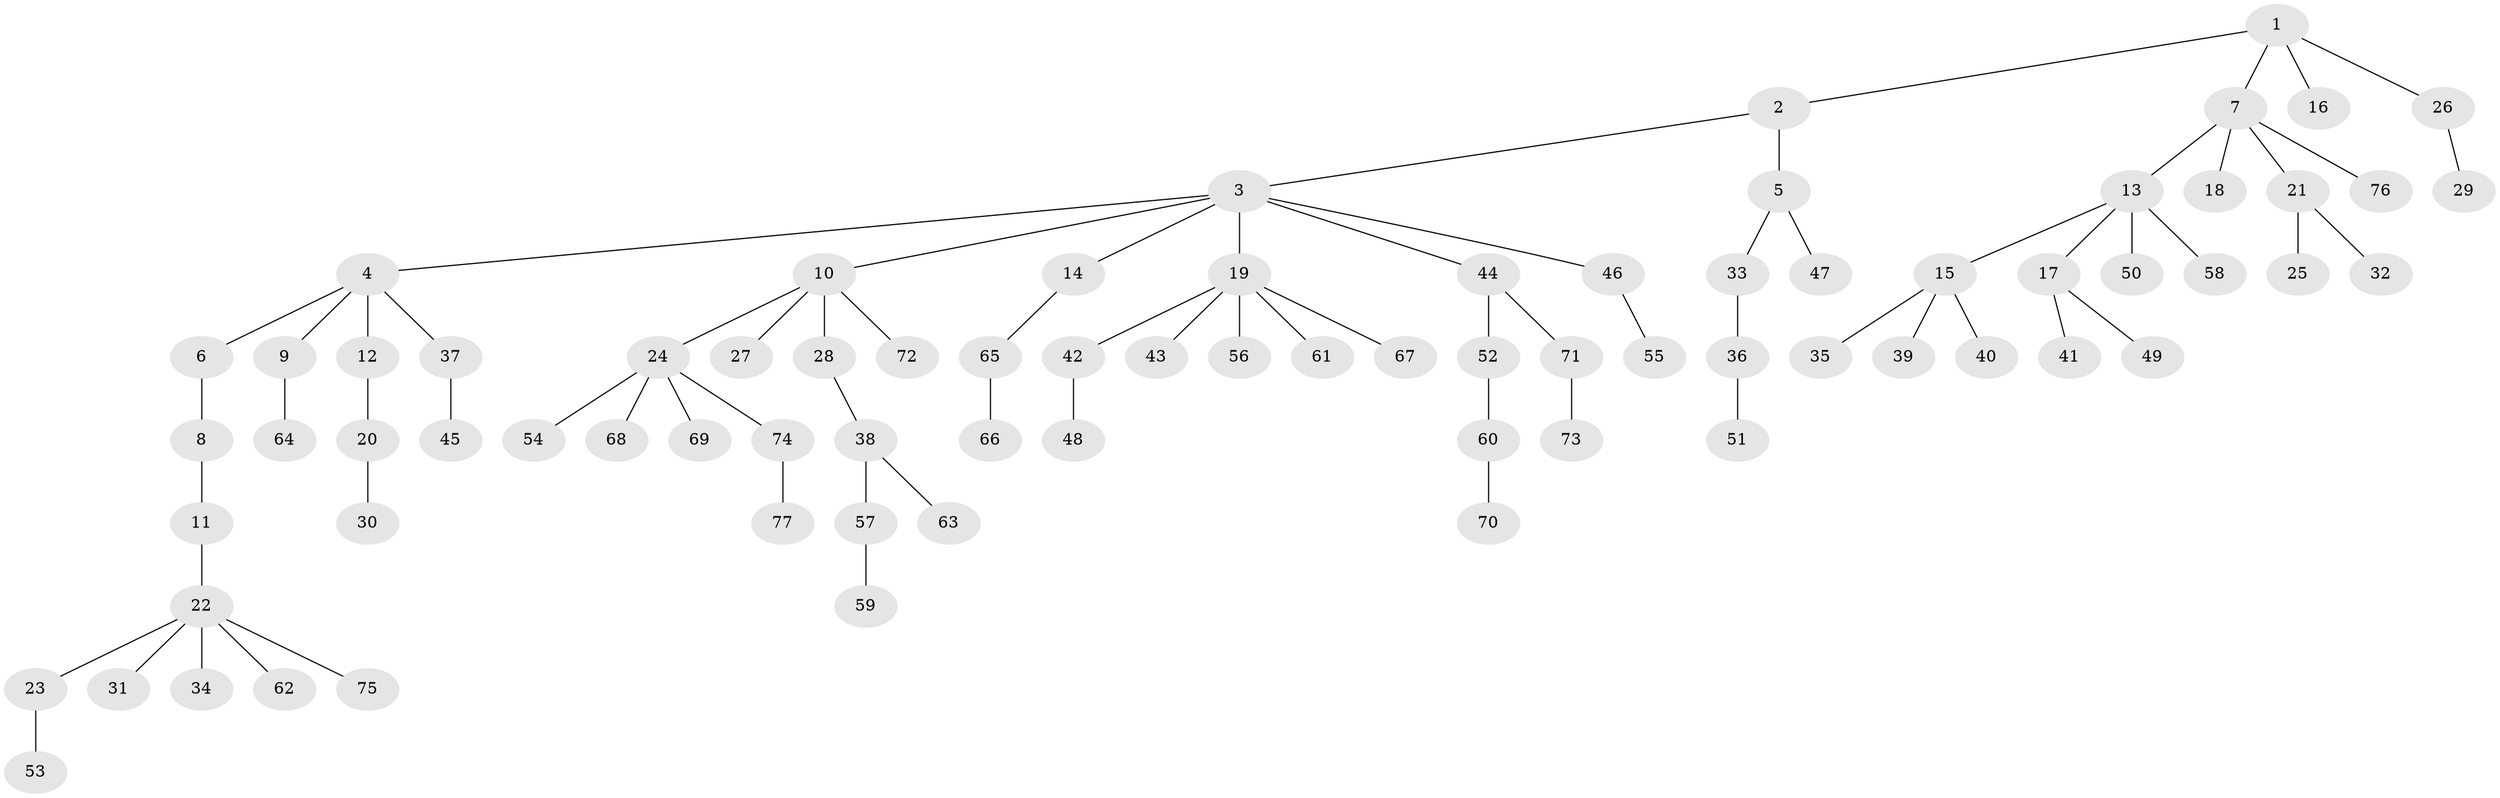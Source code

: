 // coarse degree distribution, {4: 0.017543859649122806, 3: 0.07017543859649122, 10: 0.017543859649122806, 5: 0.07017543859649122, 2: 0.15789473684210525, 6: 0.03508771929824561, 1: 0.631578947368421}
// Generated by graph-tools (version 1.1) at 2025/52/02/27/25 19:52:11]
// undirected, 77 vertices, 76 edges
graph export_dot {
graph [start="1"]
  node [color=gray90,style=filled];
  1;
  2;
  3;
  4;
  5;
  6;
  7;
  8;
  9;
  10;
  11;
  12;
  13;
  14;
  15;
  16;
  17;
  18;
  19;
  20;
  21;
  22;
  23;
  24;
  25;
  26;
  27;
  28;
  29;
  30;
  31;
  32;
  33;
  34;
  35;
  36;
  37;
  38;
  39;
  40;
  41;
  42;
  43;
  44;
  45;
  46;
  47;
  48;
  49;
  50;
  51;
  52;
  53;
  54;
  55;
  56;
  57;
  58;
  59;
  60;
  61;
  62;
  63;
  64;
  65;
  66;
  67;
  68;
  69;
  70;
  71;
  72;
  73;
  74;
  75;
  76;
  77;
  1 -- 2;
  1 -- 7;
  1 -- 16;
  1 -- 26;
  2 -- 3;
  2 -- 5;
  3 -- 4;
  3 -- 10;
  3 -- 14;
  3 -- 19;
  3 -- 44;
  3 -- 46;
  4 -- 6;
  4 -- 9;
  4 -- 12;
  4 -- 37;
  5 -- 33;
  5 -- 47;
  6 -- 8;
  7 -- 13;
  7 -- 18;
  7 -- 21;
  7 -- 76;
  8 -- 11;
  9 -- 64;
  10 -- 24;
  10 -- 27;
  10 -- 28;
  10 -- 72;
  11 -- 22;
  12 -- 20;
  13 -- 15;
  13 -- 17;
  13 -- 50;
  13 -- 58;
  14 -- 65;
  15 -- 35;
  15 -- 39;
  15 -- 40;
  17 -- 41;
  17 -- 49;
  19 -- 42;
  19 -- 43;
  19 -- 56;
  19 -- 61;
  19 -- 67;
  20 -- 30;
  21 -- 25;
  21 -- 32;
  22 -- 23;
  22 -- 31;
  22 -- 34;
  22 -- 62;
  22 -- 75;
  23 -- 53;
  24 -- 54;
  24 -- 68;
  24 -- 69;
  24 -- 74;
  26 -- 29;
  28 -- 38;
  33 -- 36;
  36 -- 51;
  37 -- 45;
  38 -- 57;
  38 -- 63;
  42 -- 48;
  44 -- 52;
  44 -- 71;
  46 -- 55;
  52 -- 60;
  57 -- 59;
  60 -- 70;
  65 -- 66;
  71 -- 73;
  74 -- 77;
}
